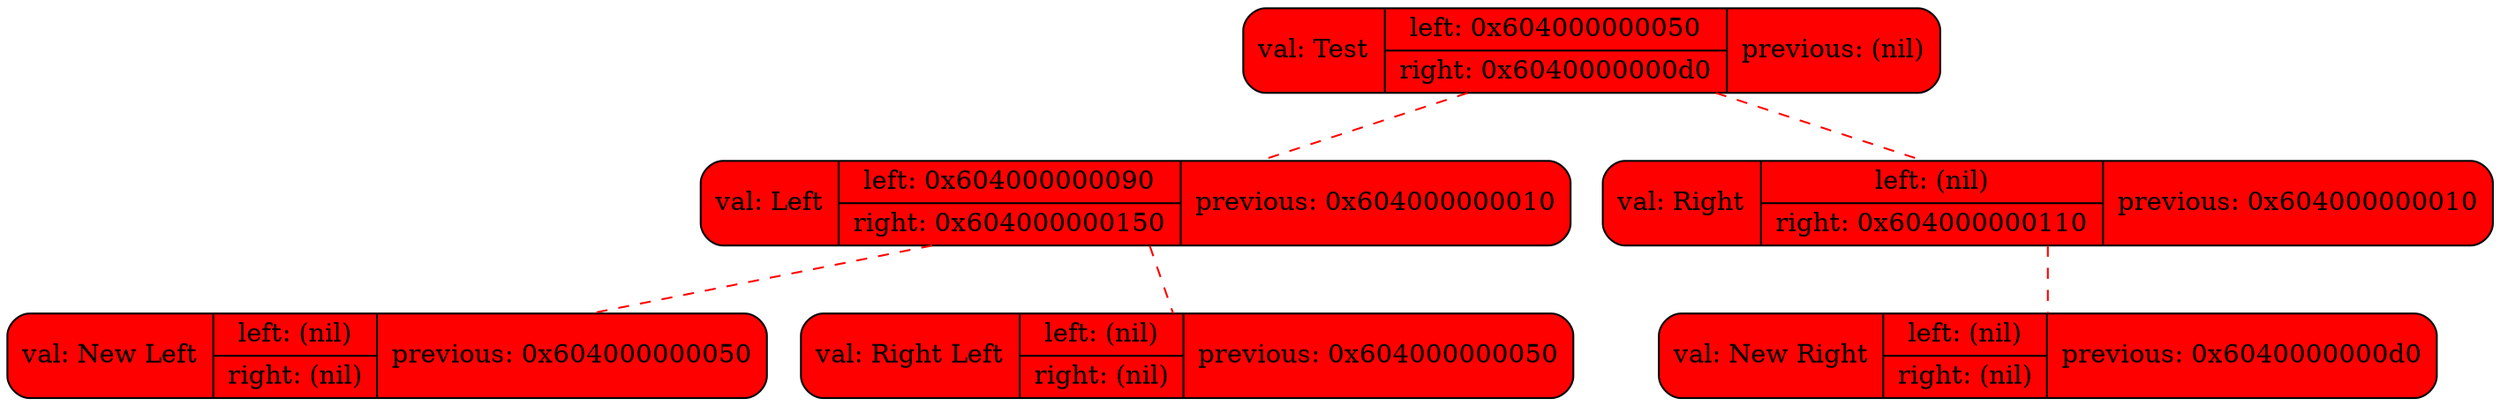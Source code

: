 digraph tree {
	rankdir=HR;
	label0x604000000010[shape=record, style="rounded, filled", fillcolor=red, label="{ {val: Test | {left: 0x604000000050 | right: 0x6040000000d0} | previous: (nil) }}"];
	label0x604000000050[shape=record, style="rounded, filled", fillcolor=red, label="{ {val: Left | {left: 0x604000000090 | right: 0x604000000150} | previous: 0x604000000010 }}"];
	label0x604000000010->label0x604000000050 [color="red", style="dashed",arrowhead="none"]	label0x604000000090[shape=record, style="rounded, filled", fillcolor=red, label="{ {val: New Left | {left: (nil) | right: (nil)} | previous: 0x604000000050 }}"];
	label0x604000000050->label0x604000000090 [color="red", style="dashed",arrowhead="none"]	label0x604000000150[shape=record, style="rounded, filled", fillcolor=red, label="{ {val: Right Left | {left: (nil) | right: (nil)} | previous: 0x604000000050 }}"];
	label0x604000000050->label0x604000000150 [color="red", style="dashed",arrowhead="none"]	label0x6040000000d0[shape=record, style="rounded, filled", fillcolor=red, label="{ {val: Right | {left: (nil) | right: 0x604000000110} | previous: 0x604000000010 }}"];
	label0x604000000010->label0x6040000000d0 [color="red", style="dashed",arrowhead="none"]	label0x604000000110[shape=record, style="rounded, filled", fillcolor=red, label="{ {val: New Right | {left: (nil) | right: (nil)} | previous: 0x6040000000d0 }}"];
	label0x6040000000d0->label0x604000000110 [color="red", style="dashed",arrowhead="none"]}